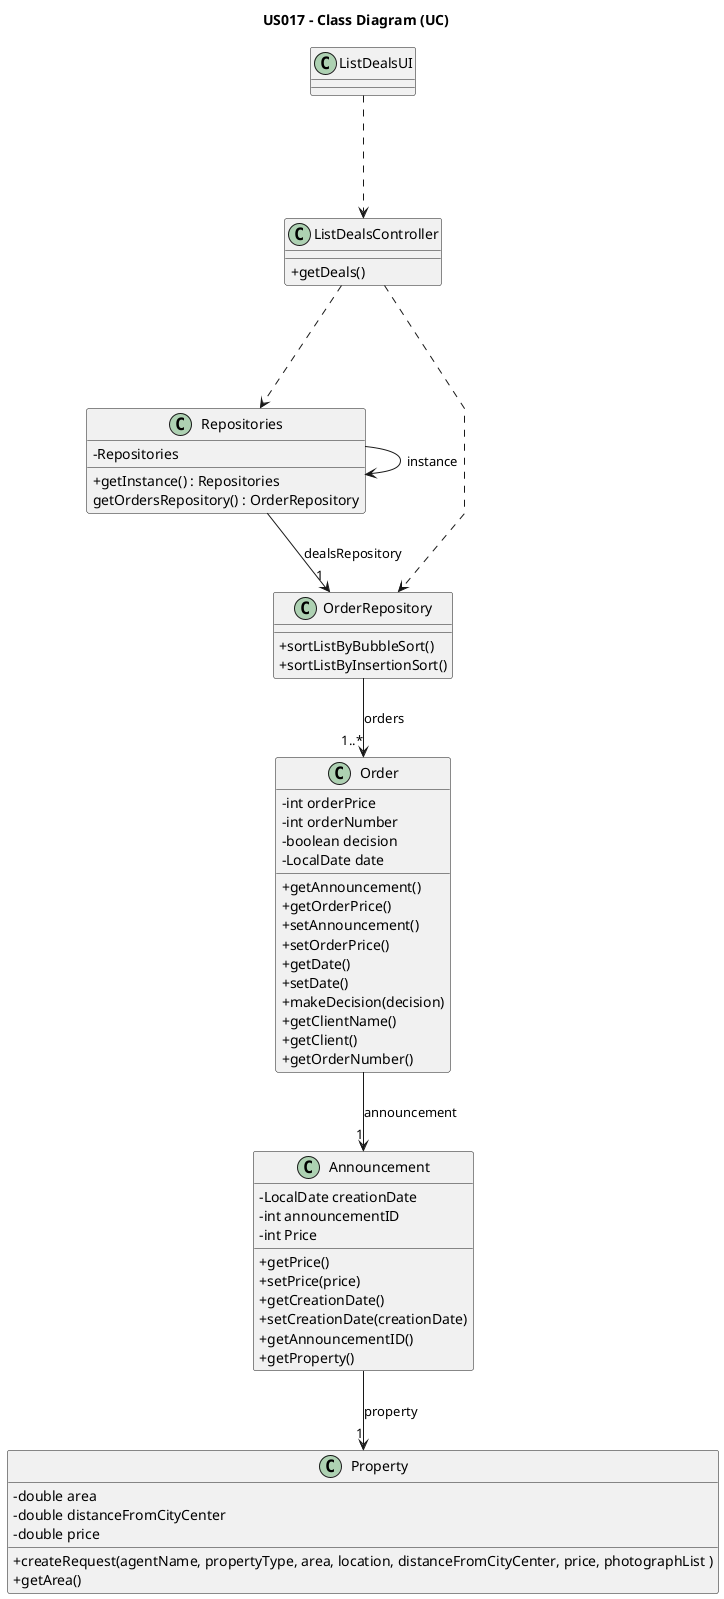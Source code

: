 @startuml
'skinparam monochrome true
skinparam packageStyle rectangle
skinparam shadowing false
skinparam linetype polyline

skinparam classAttributeIconSize 0


Title US017 - Class Diagram (UC)

class ListDealsUI{
}

class ListDealsController{
+getDeals()
}

class Repositories{
-Repositories
+getInstance() : Repositories
getOrdersRepository() : OrderRepository
}

class OrderRepository{
+sortListByBubbleSort()
+sortListByInsertionSort()
}

class Order{
-int orderPrice
-int orderNumber
-boolean decision
-LocalDate date
+getAnnouncement()
+getOrderPrice()
+setAnnouncement()
+setOrderPrice()
+getDate()
+setDate()
+makeDecision(decision)
+getClientName()
+getClient()
+getOrderNumber()
}

class Announcement{
    - LocalDate creationDate
    - int announcementID
    - int Price
    + getPrice()
    + setPrice(price)
    + getCreationDate()
    + setCreationDate(creationDate)
    + getAnnouncementID()
    + getProperty()
}

class Property{
-double area
-double distanceFromCityCenter
-double price
+createRequest(agentName, propertyType, area, location, distanceFromCityCenter, price, photographList )
+getArea()
}

ListDealsUI -.-> ListDealsController

ListDealsController -.-> Repositories

Repositories -> Repositories : instance

Repositories --> "1" OrderRepository : dealsRepository

ListDealsController -.-> OrderRepository

OrderRepository --> "1..*" Order : orders

Order --> "1" Announcement : announcement

Announcement --> "1" Property : property

@enduml